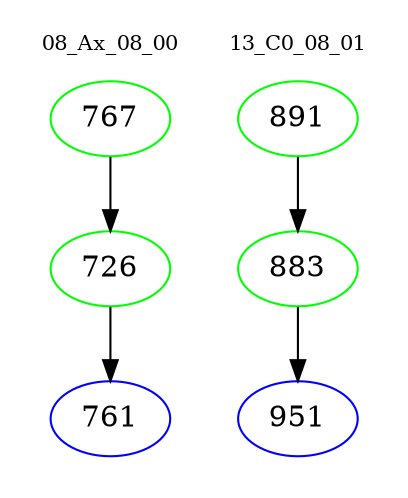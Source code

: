digraph{
subgraph cluster_0 {
color = white
label = "08_Ax_08_00";
fontsize=10;
T0_767 [label="767", color="green"]
T0_767 -> T0_726 [color="black"]
T0_726 [label="726", color="green"]
T0_726 -> T0_761 [color="black"]
T0_761 [label="761", color="blue"]
}
subgraph cluster_1 {
color = white
label = "13_C0_08_01";
fontsize=10;
T1_891 [label="891", color="green"]
T1_891 -> T1_883 [color="black"]
T1_883 [label="883", color="green"]
T1_883 -> T1_951 [color="black"]
T1_951 [label="951", color="blue"]
}
}
